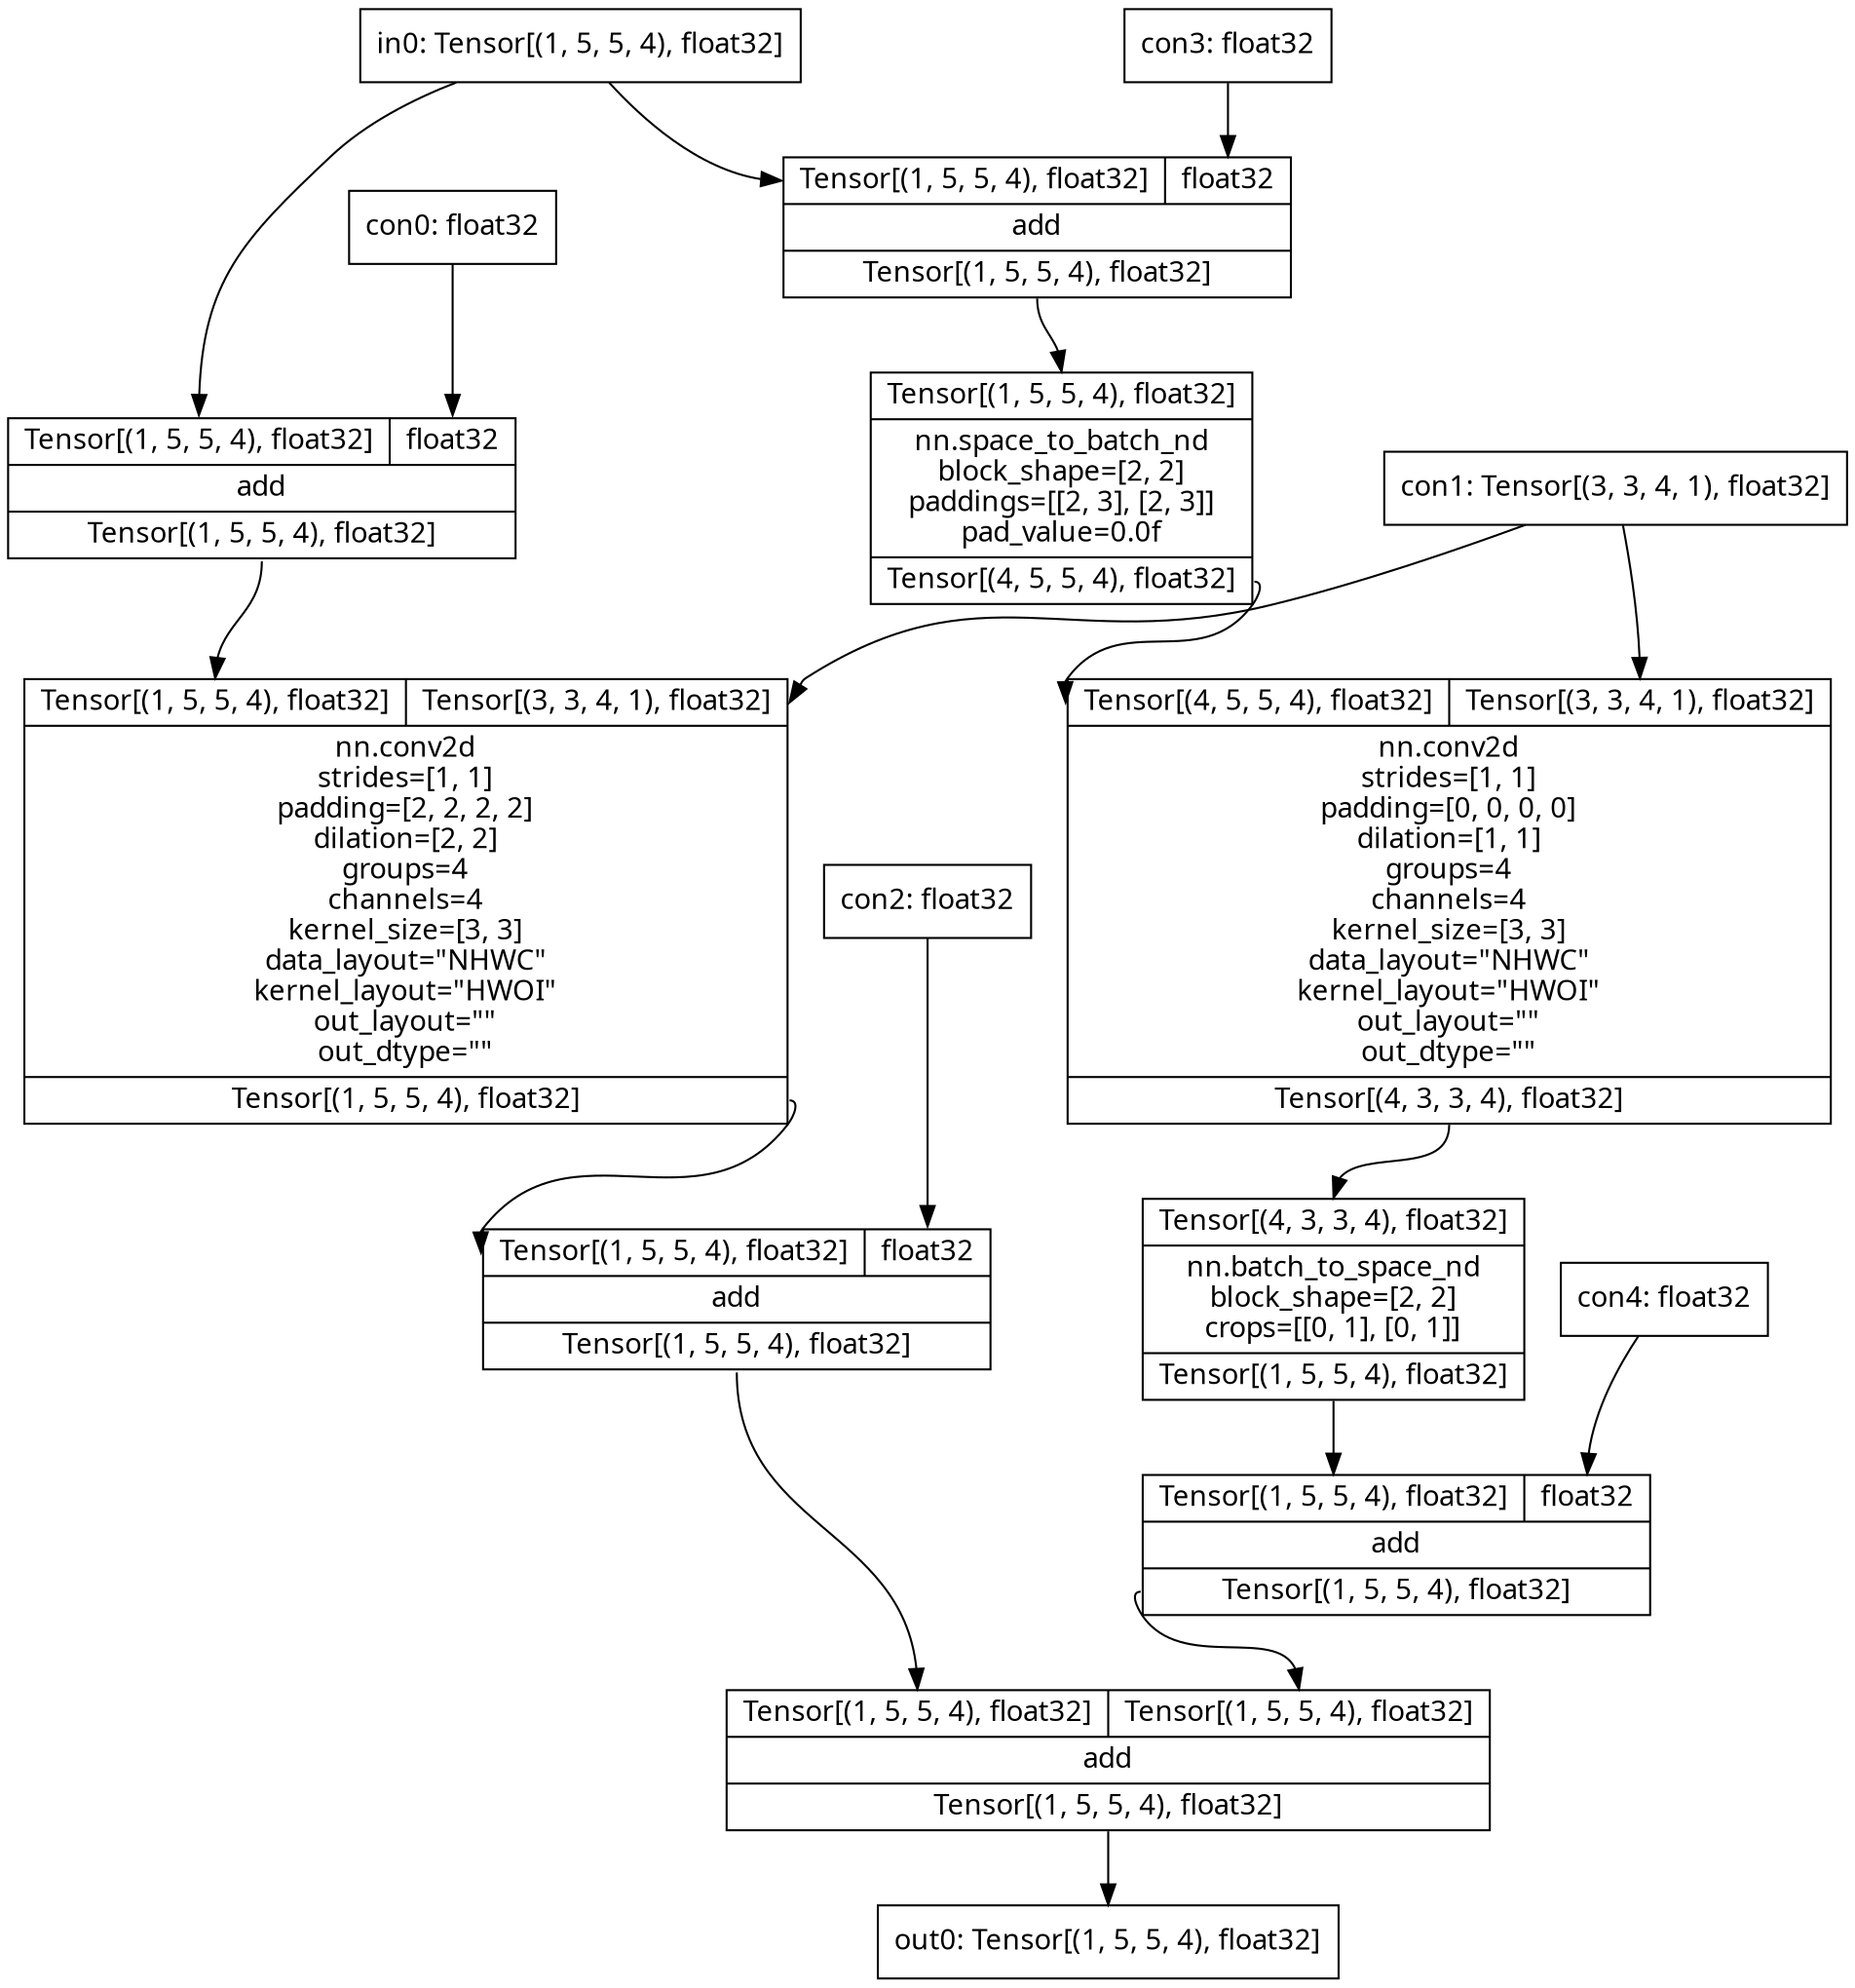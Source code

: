 digraph "1_2" {
	node [fontname="Linux Biolinum O" shape=record]
	in0 [label="in0: Tensor[(1, 5, 5, 4), float32]"]
	con0 [label="con0: float32"]
	opr0 [label="{{<i0>Tensor[(1, 5, 5, 4), float32]|<i1>float32}|add\n|{<o0>Tensor[(1, 5, 5, 4), float32]}}"]
	in0 -> opr0:i0
	con0 -> opr0:i1
	con1 [label="con1: Tensor[(3, 3, 4, 1), float32]"]
	opr1 [label="{{<i0>Tensor[(1, 5, 5, 4), float32]|<i1>Tensor[(3, 3, 4, 1), float32]}|nn.conv2d\nstrides=[1, 1]\npadding=[2, 2, 2, 2]\ndilation=[2, 2]\ngroups=4\nchannels=4\nkernel_size=[3, 3]\ndata_layout=\"NHWC\"\nkernel_layout=\"HWOI\"\nout_layout=\"\"\nout_dtype=\"\"|{<o0>Tensor[(1, 5, 5, 4), float32]}}"]
	opr0:o0 -> opr1:i0
	con1 -> opr1:i1
	con2 [label="con2: float32"]
	opr2 [label="{{<i0>Tensor[(1, 5, 5, 4), float32]|<i1>float32}|add\n|{<o0>Tensor[(1, 5, 5, 4), float32]}}"]
	opr1:o0 -> opr2:i0
	con2 -> opr2:i1
	con3 [label="con3: float32"]
	opr3 [label="{{<i0>Tensor[(1, 5, 5, 4), float32]|<i1>float32}|add\n|{<o0>Tensor[(1, 5, 5, 4), float32]}}"]
	in0 -> opr3:i0
	con3 -> opr3:i1
	opr4 [label="{{<i0>Tensor[(1, 5, 5, 4), float32]}|nn.space_to_batch_nd\nblock_shape=[2, 2]\npaddings=[[2, 3], [2, 3]]\npad_value=0.0f|{<o0>Tensor[(4, 5, 5, 4), float32]}}"]
	opr3:o0 -> opr4:i0
	opr5 [label="{{<i0>Tensor[(4, 5, 5, 4), float32]|<i1>Tensor[(3, 3, 4, 1), float32]}|nn.conv2d\nstrides=[1, 1]\npadding=[0, 0, 0, 0]\ndilation=[1, 1]\ngroups=4\nchannels=4\nkernel_size=[3, 3]\ndata_layout=\"NHWC\"\nkernel_layout=\"HWOI\"\nout_layout=\"\"\nout_dtype=\"\"|{<o0>Tensor[(4, 3, 3, 4), float32]}}"]
	opr4:o0 -> opr5:i0
	con1 -> opr5:i1
	opr6 [label="{{<i0>Tensor[(4, 3, 3, 4), float32]}|nn.batch_to_space_nd\nblock_shape=[2, 2]\ncrops=[[0, 1], [0, 1]]|{<o0>Tensor[(1, 5, 5, 4), float32]}}"]
	opr5:o0 -> opr6:i0
	con4 [label="con4: float32"]
	opr7 [label="{{<i0>Tensor[(1, 5, 5, 4), float32]|<i1>float32}|add\n|{<o0>Tensor[(1, 5, 5, 4), float32]}}"]
	opr6:o0 -> opr7:i0
	con4 -> opr7:i1
	opr8 [label="{{<i0>Tensor[(1, 5, 5, 4), float32]|<i1>Tensor[(1, 5, 5, 4), float32]}|add\n|{<o0>Tensor[(1, 5, 5, 4), float32]}}"]
	opr2:o0 -> opr8:i0
	opr7:o0 -> opr8:i1
	out0 [label="out0: Tensor[(1, 5, 5, 4), float32]"]
	opr8:o0 -> out0
}

